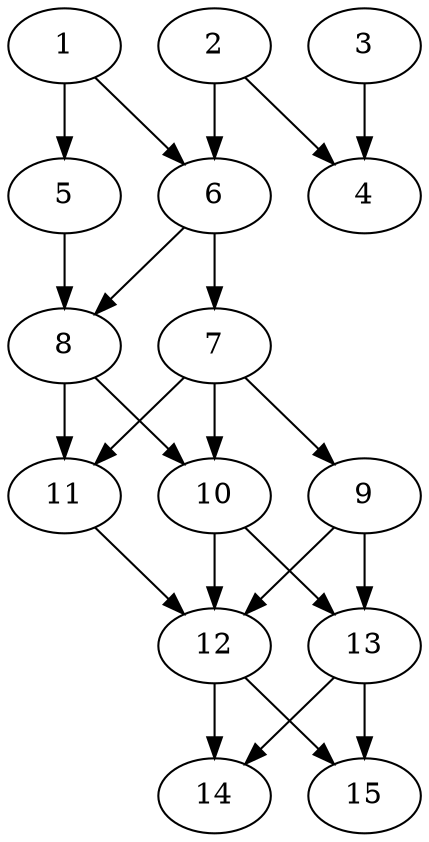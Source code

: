 // DAG automatically generated by daggen at Thu Oct  3 13:59:26 2019
// ./daggen --dot -n 15 --ccr 0.5 --fat 0.5 --regular 0.7 --density 0.7 --mindata 5242880 --maxdata 52428800 
digraph G {
  1 [size="66582528", alpha="0.14", expect_size="33291264"] 
  1 -> 5 [size ="33291264"]
  1 -> 6 [size ="33291264"]
  2 [size="52875264", alpha="0.04", expect_size="26437632"] 
  2 -> 4 [size ="26437632"]
  2 -> 6 [size ="26437632"]
  3 [size="29257728", alpha="0.19", expect_size="14628864"] 
  3 -> 4 [size ="14628864"]
  4 [size="87334912", alpha="0.10", expect_size="43667456"] 
  5 [size="68255744", alpha="0.01", expect_size="34127872"] 
  5 -> 8 [size ="34127872"]
  6 [size="43036672", alpha="0.15", expect_size="21518336"] 
  6 -> 7 [size ="21518336"]
  6 -> 8 [size ="21518336"]
  7 [size="62720000", alpha="0.18", expect_size="31360000"] 
  7 -> 9 [size ="31360000"]
  7 -> 10 [size ="31360000"]
  7 -> 11 [size ="31360000"]
  8 [size="12398592", alpha="0.11", expect_size="6199296"] 
  8 -> 10 [size ="6199296"]
  8 -> 11 [size ="6199296"]
  9 [size="16939008", alpha="0.10", expect_size="8469504"] 
  9 -> 12 [size ="8469504"]
  9 -> 13 [size ="8469504"]
  10 [size="29495296", alpha="0.11", expect_size="14747648"] 
  10 -> 12 [size ="14747648"]
  10 -> 13 [size ="14747648"]
  11 [size="52584448", alpha="0.10", expect_size="26292224"] 
  11 -> 12 [size ="26292224"]
  12 [size="22269952", alpha="0.03", expect_size="11134976"] 
  12 -> 14 [size ="11134976"]
  12 -> 15 [size ="11134976"]
  13 [size="39858176", alpha="0.01", expect_size="19929088"] 
  13 -> 14 [size ="19929088"]
  13 -> 15 [size ="19929088"]
  14 [size="34977792", alpha="0.17", expect_size="17488896"] 
  15 [size="84029440", alpha="0.07", expect_size="42014720"] 
}
